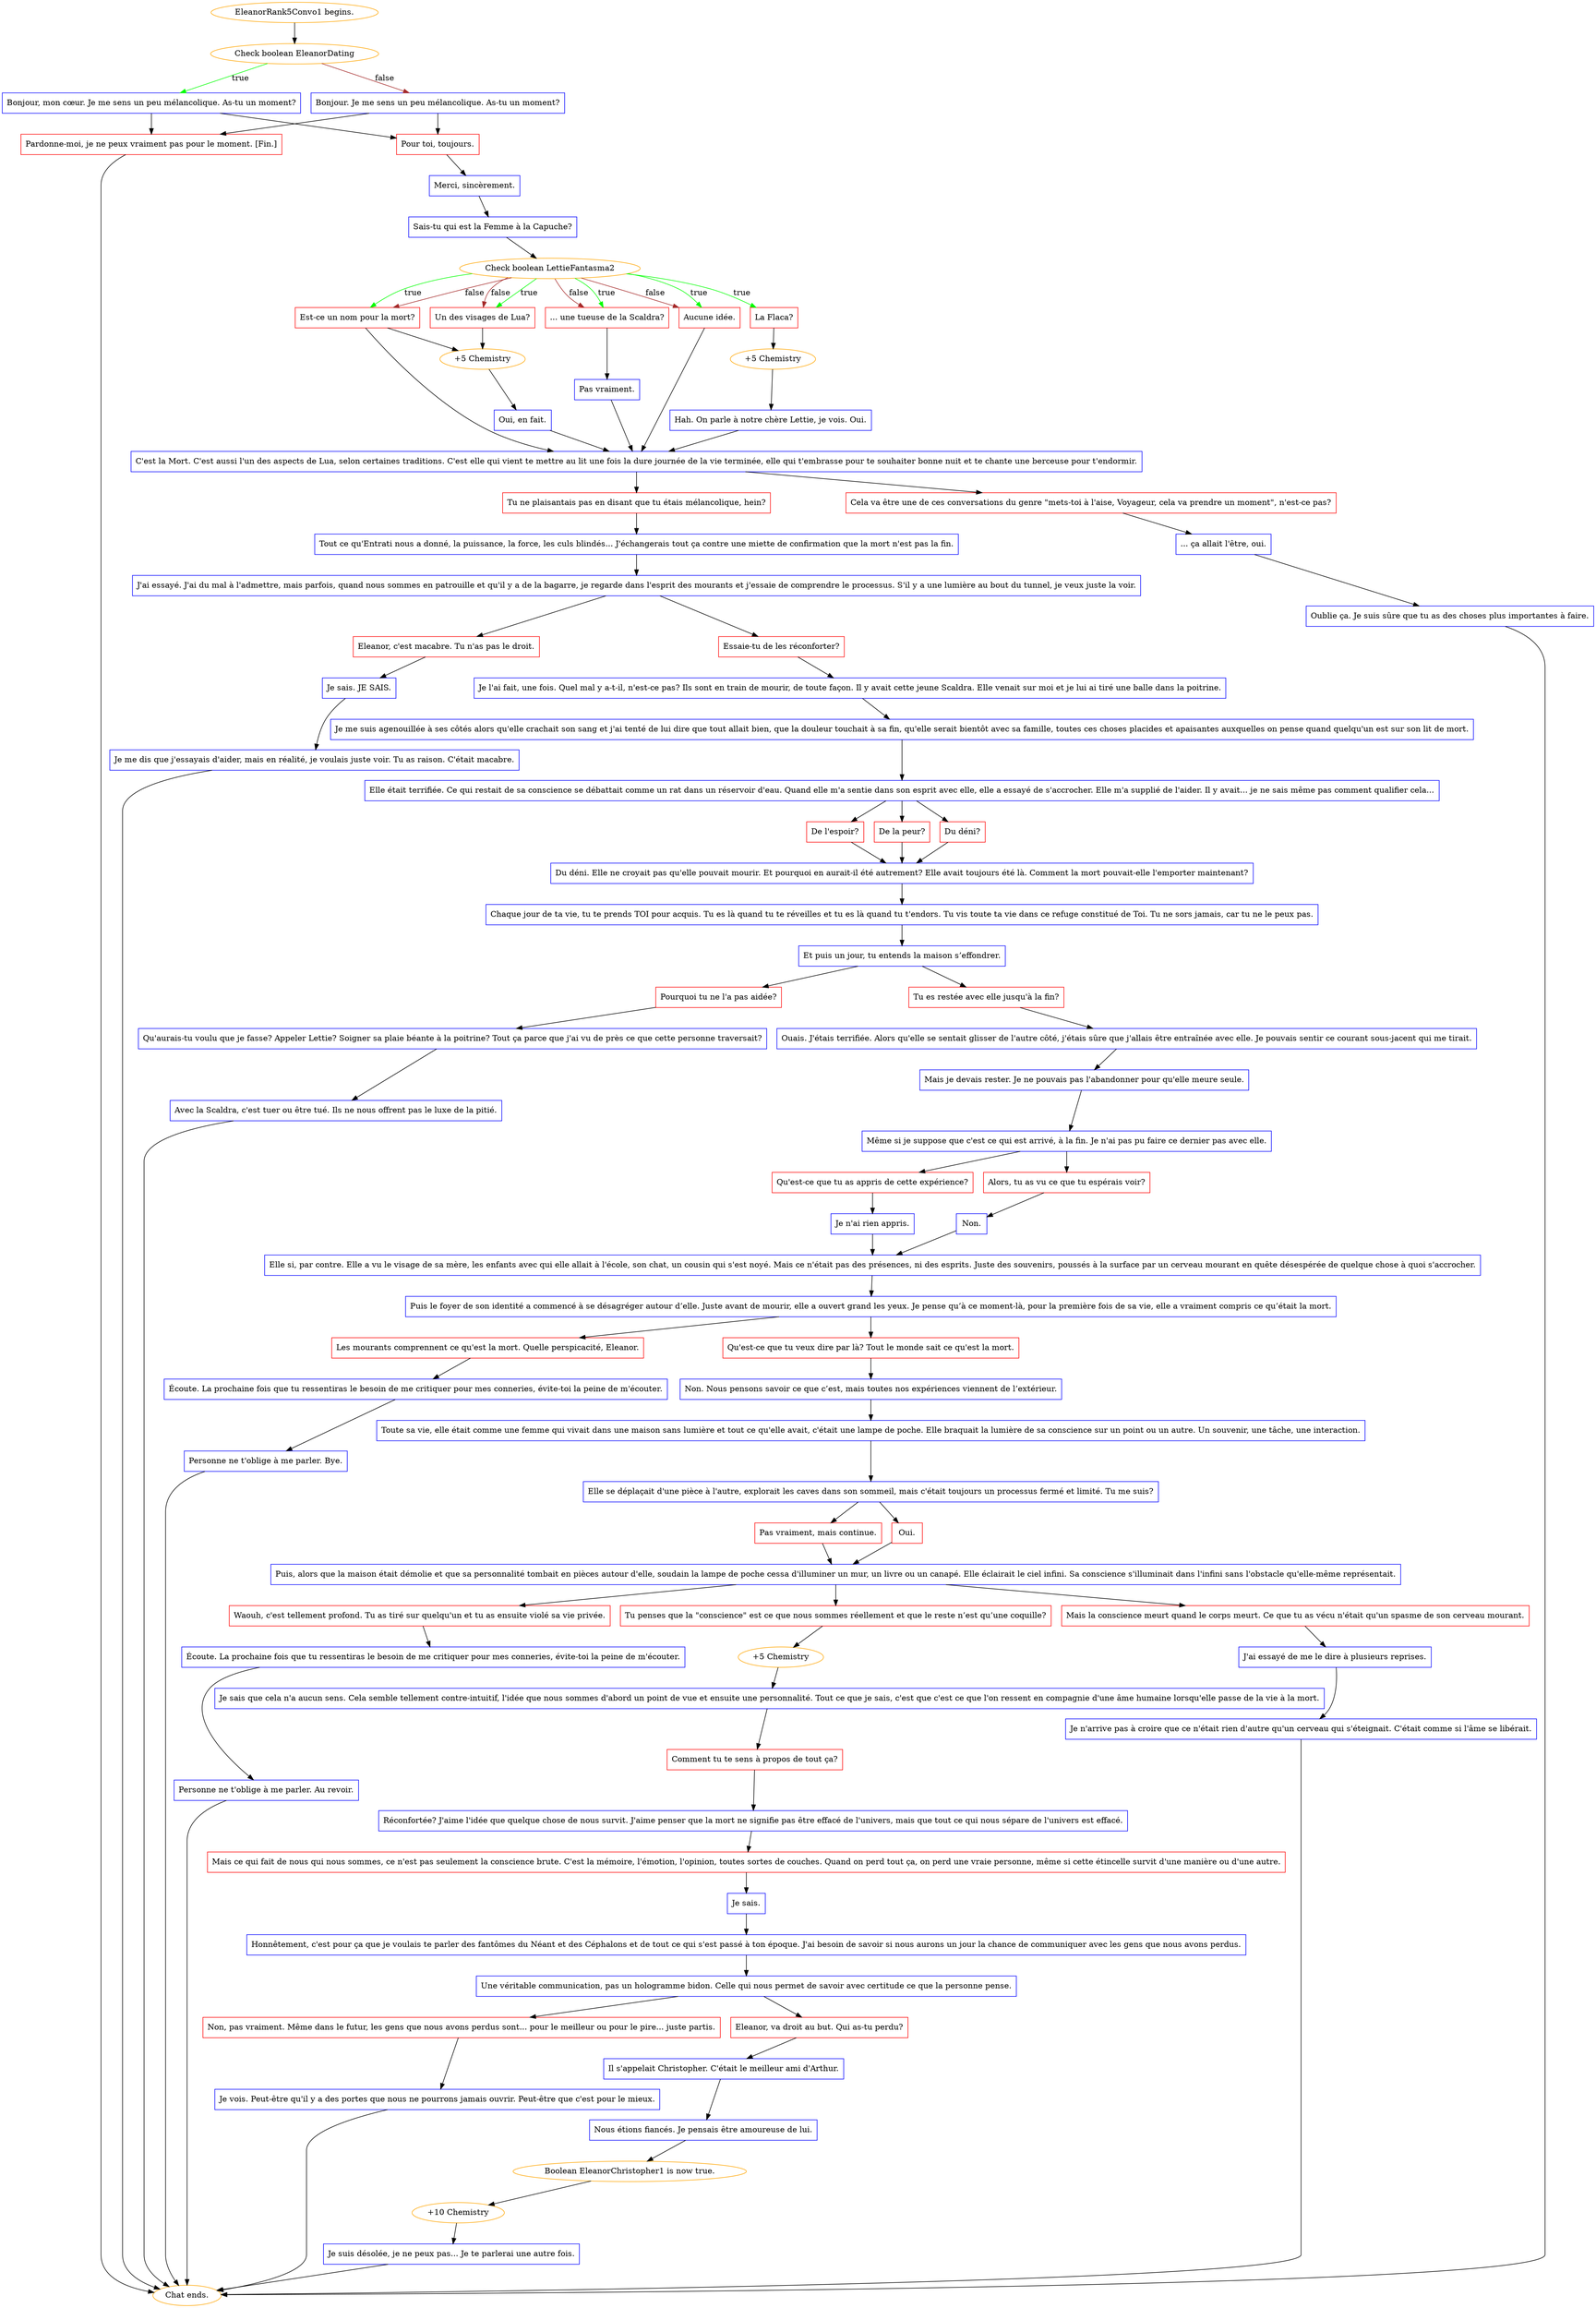 digraph {
	"EleanorRank5Convo1 begins." [color=orange];
		"EleanorRank5Convo1 begins." -> j3246599705;
	j3246599705 [label="Check boolean EleanorDating",color=orange];
		j3246599705 -> j2080083414 [label=true,color=green];
		j3246599705 -> j474369800 [label=false,color=brown];
	j2080083414 [label="Bonjour, mon cœur. Je me sens un peu mélancolique. As-tu un moment?",shape=box,color=blue];
		j2080083414 -> j1022004037;
		j2080083414 -> j2982112863;
	j474369800 [label="Bonjour. Je me sens un peu mélancolique. As-tu un moment?",shape=box,color=blue];
		j474369800 -> j1022004037;
		j474369800 -> j2982112863;
	j1022004037 [label="Pour toi, toujours.",shape=box,color=red];
		j1022004037 -> j2495704845;
	j2982112863 [label="Pardonne-moi, je ne peux vraiment pas pour le moment. [Fin.]",shape=box,color=red];
		j2982112863 -> "Chat ends.";
	j2495704845 [label="Merci, sincèrement.",shape=box,color=blue];
		j2495704845 -> j2415623670;
	"Chat ends." [color=orange];
	j2415623670 [label="Sais-tu qui est la Femme à la Capuche?",shape=box,color=blue];
		j2415623670 -> j3515344630;
	j3515344630 [label="Check boolean LettieFantasma2",color=orange];
		j3515344630 -> j4123246652 [label=true,color=green];
		j3515344630 -> j1255491632 [label=true,color=green];
		j3515344630 -> j2038627349 [label=true,color=green];
		j3515344630 -> j3413053274 [label=true,color=green];
		j3515344630 -> j3635235015 [label=true,color=green];
		j3515344630 -> j1255491632 [label=false,color=brown];
		j3515344630 -> j2038627349 [label=false,color=brown];
		j3515344630 -> j3413053274 [label=false,color=brown];
		j3515344630 -> j3635235015 [label=false,color=brown];
	j4123246652 [label="La Flaca?",shape=box,color=red];
		j4123246652 -> j4038931943;
	j1255491632 [label="... une tueuse de la Scaldra?",shape=box,color=red];
		j1255491632 -> j4167612126;
	j2038627349 [label="Un des visages de Lua?",shape=box,color=red];
		j2038627349 -> j1847923595;
	j3413053274 [label="Est-ce un nom pour la mort?",shape=box,color=red];
		j3413053274 -> j1847923595;
		j3413053274 -> j3526930169;
	j3635235015 [label="Aucune idée.",shape=box,color=red];
		j3635235015 -> j3526930169;
	j4038931943 [label="+5 Chemistry",color=orange];
		j4038931943 -> j439902497;
	j4167612126 [label="Pas vraiment.",shape=box,color=blue];
		j4167612126 -> j3526930169;
	j1847923595 [label="+5 Chemistry",color=orange];
		j1847923595 -> j3107878936;
	j3526930169 [label="C'est la Mort. C'est aussi l'un des aspects de Lua, selon certaines traditions. C'est elle qui vient te mettre au lit une fois la dure journée de la vie terminée, elle qui t'embrasse pour te souhaiter bonne nuit et te chante une berceuse pour t'endormir.",shape=box,color=blue];
		j3526930169 -> j3308620278;
		j3526930169 -> j98846072;
	j439902497 [label="Hah. On parle à notre chère Lettie, je vois. Oui.",shape=box,color=blue];
		j439902497 -> j3526930169;
	j3107878936 [label="Oui, en fait.",shape=box,color=blue];
		j3107878936 -> j3526930169;
	j3308620278 [label="Tu ne plaisantais pas en disant que tu étais mélancolique, hein?",shape=box,color=red];
		j3308620278 -> j108539446;
	j98846072 [label="Cela va être une de ces conversations du genre \"mets-toi à l'aise, Voyageur, cela va prendre un moment\", n'est-ce pas?",shape=box,color=red];
		j98846072 -> j3899446224;
	j108539446 [label="Tout ce qu'Entrati nous a donné, la puissance, la force, les culs blindés... J'échangerais tout ça contre une miette de confirmation que la mort n'est pas la fin.",shape=box,color=blue];
		j108539446 -> j4116917776;
	j3899446224 [label="... ça allait l'être, oui.",shape=box,color=blue];
		j3899446224 -> j343622890;
	j4116917776 [label="J'ai essayé. J'ai du mal à l'admettre, mais parfois, quand nous sommes en patrouille et qu'il y a de la bagarre, je regarde dans l'esprit des mourants et j'essaie de comprendre le processus. S'il y a une lumière au bout du tunnel, je veux juste la voir.",shape=box,color=blue];
		j4116917776 -> j3640214578;
		j4116917776 -> j2476584527;
	j343622890 [label="Oublie ça. Je suis sûre que tu as des choses plus importantes à faire.",shape=box,color=blue];
		j343622890 -> "Chat ends.";
	j3640214578 [label="Eleanor, c'est macabre. Tu n'as pas le droit.",shape=box,color=red];
		j3640214578 -> j2317837734;
	j2476584527 [label="Essaie-tu de les réconforter?",shape=box,color=red];
		j2476584527 -> j3458808658;
	j2317837734 [label="Je sais. JE SAIS.",shape=box,color=blue];
		j2317837734 -> j3757111208;
	j3458808658 [label="Je l'ai fait, une fois. Quel mal y a-t-il, n'est-ce pas? Ils sont en train de mourir, de toute façon. Il y avait cette jeune Scaldra. Elle venait sur moi et je lui ai tiré une balle dans la poitrine.",shape=box,color=blue];
		j3458808658 -> j2442959831;
	j3757111208 [label="Je me dis que j'essayais d'aider, mais en réalité, je voulais juste voir. Tu as raison. C'était macabre.",shape=box,color=blue];
		j3757111208 -> "Chat ends.";
	j2442959831 [label="Je me suis agenouillée à ses côtés alors qu'elle crachait son sang et j'ai tenté de lui dire que tout allait bien, que la douleur touchait à sa fin, qu'elle serait bientôt avec sa famille, toutes ces choses placides et apaisantes auxquelles on pense quand quelqu'un est sur son lit de mort.",shape=box,color=blue];
		j2442959831 -> j1968644939;
	j1968644939 [label="Elle était terrifiée. Ce qui restait de sa conscience se débattait comme un rat dans un réservoir d'eau. Quand elle m'a sentie dans son esprit avec elle, elle a essayé de s'accrocher. Elle m'a supplié de l'aider. Il y avait... je ne sais même pas comment qualifier cela...",shape=box,color=blue];
		j1968644939 -> j671110444;
		j1968644939 -> j2318019320;
		j1968644939 -> j2971276604;
	j671110444 [label="De l'espoir?",shape=box,color=red];
		j671110444 -> j1136303166;
	j2318019320 [label="De la peur?",shape=box,color=red];
		j2318019320 -> j1136303166;
	j2971276604 [label="Du déni?",shape=box,color=red];
		j2971276604 -> j1136303166;
	j1136303166 [label="Du déni. Elle ne croyait pas qu'elle pouvait mourir. Et pourquoi en aurait-il été autrement? Elle avait toujours été là. Comment la mort pouvait-elle l'emporter maintenant?",shape=box,color=blue];
		j1136303166 -> j2655877592;
	j2655877592 [label="Chaque jour de ta vie, tu te prends TOI pour acquis. Tu es là quand tu te réveilles et tu es là quand tu t'endors. Tu vis toute ta vie dans ce refuge constitué de Toi. Tu ne sors jamais, car tu ne le peux pas.",shape=box,color=blue];
		j2655877592 -> j1363343627;
	j1363343627 [label="Et puis un jour, tu entends la maison s’effondrer.",shape=box,color=blue];
		j1363343627 -> j1020395685;
		j1363343627 -> j3960646457;
	j1020395685 [label="Pourquoi tu ne l'a pas aidée?",shape=box,color=red];
		j1020395685 -> j2416531912;
	j3960646457 [label="Tu es restée avec elle jusqu'à la fin?",shape=box,color=red];
		j3960646457 -> j4023054529;
	j2416531912 [label="Qu'aurais-tu voulu que je fasse? Appeler Lettie? Soigner sa plaie béante à la poitrine? Tout ça parce que j'ai vu de près ce que cette personne traversait?",shape=box,color=blue];
		j2416531912 -> j2799981829;
	j4023054529 [label="Ouais. J'étais terrifiée. Alors qu'elle se sentait glisser de l'autre côté, j'étais sûre que j'allais être entraînée avec elle. Je pouvais sentir ce courant sous-jacent qui me tirait.",shape=box,color=blue];
		j4023054529 -> j803653551;
	j2799981829 [label="Avec la Scaldra, c'est tuer ou être tué. Ils ne nous offrent pas le luxe de la pitié.",shape=box,color=blue];
		j2799981829 -> "Chat ends.";
	j803653551 [label="Mais je devais rester. Je ne pouvais pas l'abandonner pour qu'elle meure seule.",shape=box,color=blue];
		j803653551 -> j1365942543;
	j1365942543 [label="Même si je suppose que c'est ce qui est arrivé, à la fin. Je n'ai pas pu faire ce dernier pas avec elle.",shape=box,color=blue];
		j1365942543 -> j101170152;
		j1365942543 -> j3060800584;
	j101170152 [label="Qu'est-ce que tu as appris de cette expérience?",shape=box,color=red];
		j101170152 -> j1760754403;
	j3060800584 [label="Alors, tu as vu ce que tu espérais voir?",shape=box,color=red];
		j3060800584 -> j1770940463;
	j1760754403 [label="Je n'ai rien appris.",shape=box,color=blue];
		j1760754403 -> j1360757707;
	j1770940463 [label="Non.",shape=box,color=blue];
		j1770940463 -> j1360757707;
	j1360757707 [label="Elle si, par contre. Elle a vu le visage de sa mère, les enfants avec qui elle allait à l'école, son chat, un cousin qui s'est noyé. Mais ce n'était pas des présences, ni des esprits. Juste des souvenirs, poussés à la surface par un cerveau mourant en quête désespérée de quelque chose à quoi s'accrocher.",shape=box,color=blue];
		j1360757707 -> j4281601212;
	j4281601212 [label="Puis le foyer de son identité a commencé à se désagréger autour d’elle. Juste avant de mourir, elle a ouvert grand les yeux. Je pense qu’à ce moment-là, pour la première fois de sa vie, elle a vraiment compris ce qu’était la mort.",shape=box,color=blue];
		j4281601212 -> j167641843;
		j4281601212 -> j3223640925;
	j167641843 [label="Les mourants comprennent ce qu'est la mort. Quelle perspicacité, Eleanor.",shape=box,color=red];
		j167641843 -> j1165137760;
	j3223640925 [label="Qu'est-ce que tu veux dire par là? Tout le monde sait ce qu'est la mort.",shape=box,color=red];
		j3223640925 -> j2504549756;
	j1165137760 [label="Écoute. La prochaine fois que tu ressentiras le besoin de me critiquer pour mes conneries, évite-toi la peine de m'écouter.",shape=box,color=blue];
		j1165137760 -> j1666156615;
	j2504549756 [label="Non. Nous pensons savoir ce que c’est, mais toutes nos expériences viennent de l’extérieur.",shape=box,color=blue];
		j2504549756 -> j1060074152;
	j1666156615 [label="Personne ne t'oblige à me parler. Bye.",shape=box,color=blue];
		j1666156615 -> "Chat ends.";
	j1060074152 [label="Toute sa vie, elle était comme une femme qui vivait dans une maison sans lumière et tout ce qu'elle avait, c'était une lampe de poche. Elle braquait la lumière de sa conscience sur un point ou un autre. Un souvenir, une tâche, une interaction.",shape=box,color=blue];
		j1060074152 -> j1907152924;
	j1907152924 [label="Elle se déplaçait d'une pièce à l'autre, explorait les caves dans son sommeil, mais c'était toujours un processus fermé et limité. Tu me suis?",shape=box,color=blue];
		j1907152924 -> j4029794407;
		j1907152924 -> j1026491759;
	j4029794407 [label="Pas vraiment, mais continue.",shape=box,color=red];
		j4029794407 -> j2713025737;
	j1026491759 [label="Oui.",shape=box,color=red];
		j1026491759 -> j2713025737;
	j2713025737 [label="Puis, alors que la maison était démolie et que sa personnalité tombait en pièces autour d'elle, soudain la lampe de poche cessa d'illuminer un mur, un livre ou un canapé. Elle éclairait le ciel infini. Sa conscience s'illuminait dans l'infini sans l'obstacle qu'elle-même représentait.",shape=box,color=blue];
		j2713025737 -> j306603144;
		j2713025737 -> j1829873067;
		j2713025737 -> j1031244394;
	j306603144 [label="Mais la conscience meurt quand le corps meurt. Ce que tu as vécu n'était qu'un spasme de son cerveau mourant.",shape=box,color=red];
		j306603144 -> j3722338936;
	j1829873067 [label="Tu penses que la \"conscience\" est ce que nous sommes réellement et que le reste n’est qu’une coquille?",shape=box,color=red];
		j1829873067 -> j2352497166;
	j1031244394 [label="Waouh, c'est tellement profond. Tu as tiré sur quelqu'un et tu as ensuite violé sa vie privée.",shape=box,color=red];
		j1031244394 -> j3027602994;
	j3722338936 [label="J'ai essayé de me le dire à plusieurs reprises.",shape=box,color=blue];
		j3722338936 -> j3956395726;
	j2352497166 [label="+5 Chemistry",color=orange];
		j2352497166 -> j3388898695;
	j3027602994 [label="Écoute. La prochaine fois que tu ressentiras le besoin de me critiquer pour mes conneries, évite-toi la peine de m'écouter.",shape=box,color=blue];
		j3027602994 -> j2200441049;
	j3956395726 [label="Je n'arrive pas à croire que ce n'était rien d'autre qu'un cerveau qui s'éteignait. C'était comme si l'âme se libérait.",shape=box,color=blue];
		j3956395726 -> "Chat ends.";
	j3388898695 [label="Je sais que cela n'a aucun sens. Cela semble tellement contre-intuitif, l'idée que nous sommes d'abord un point de vue et ensuite une personnalité. Tout ce que je sais, c'est que c'est ce que l'on ressent en compagnie d'une âme humaine lorsqu'elle passe de la vie à la mort.",shape=box,color=blue];
		j3388898695 -> j4205966602;
	j2200441049 [label="Personne ne t'oblige à me parler. Au revoir.",shape=box,color=blue];
		j2200441049 -> "Chat ends.";
	j4205966602 [label="Comment tu te sens à propos de tout ça?",shape=box,color=red];
		j4205966602 -> j4250253842;
	j4250253842 [label="Réconfortée? J'aime l'idée que quelque chose de nous survit. J'aime penser que la mort ne signifie pas être effacé de l'univers, mais que tout ce qui nous sépare de l'univers est effacé.",shape=box,color=blue];
		j4250253842 -> j626810837;
	j626810837 [label="Mais ce qui fait de nous qui nous sommes, ce n'est pas seulement la conscience brute. C'est la mémoire, l'émotion, l'opinion, toutes sortes de couches. Quand on perd tout ça, on perd une vraie personne, même si cette étincelle survit d'une manière ou d'une autre.",shape=box,color=red];
		j626810837 -> j2325000833;
	j2325000833 [label="Je sais.",shape=box,color=blue];
		j2325000833 -> j875718261;
	j875718261 [label="Honnêtement, c'est pour ça que je voulais te parler des fantômes du Néant et des Céphalons et de tout ce qui s'est passé à ton époque. J'ai besoin de savoir si nous aurons un jour la chance de communiquer avec les gens que nous avons perdus.",shape=box,color=blue];
		j875718261 -> j3210416044;
	j3210416044 [label="Une véritable communication, pas un hologramme bidon. Celle qui nous permet de savoir avec certitude ce que la personne pense.",shape=box,color=blue];
		j3210416044 -> j949793489;
		j3210416044 -> j4276452187;
	j949793489 [label="Non, pas vraiment. Même dans le futur, les gens que nous avons perdus sont... pour le meilleur ou pour le pire... juste partis.",shape=box,color=red];
		j949793489 -> j3374669849;
	j4276452187 [label="Eleanor, va droit au but. Qui as-tu perdu?",shape=box,color=red];
		j4276452187 -> j405792125;
	j3374669849 [label="Je vois. Peut-être qu'il y a des portes que nous ne pourrons jamais ouvrir. Peut-être que c'est pour le mieux.",shape=box,color=blue];
		j3374669849 -> "Chat ends.";
	j405792125 [label="Il s'appelait Christopher. C'était le meilleur ami d'Arthur.",shape=box,color=blue];
		j405792125 -> j4102251874;
	j4102251874 [label="Nous étions fiancés. Je pensais être amoureuse de lui.",shape=box,color=blue];
		j4102251874 -> j3066240134;
	j3066240134 [label="Boolean EleanorChristopher1 is now true.",color=orange];
		j3066240134 -> j2493731686;
	j2493731686 [label="+10 Chemistry",color=orange];
		j2493731686 -> j1216147649;
	j1216147649 [label="Je suis désolée, je ne peux pas... Je te parlerai une autre fois.",shape=box,color=blue];
		j1216147649 -> "Chat ends.";
}